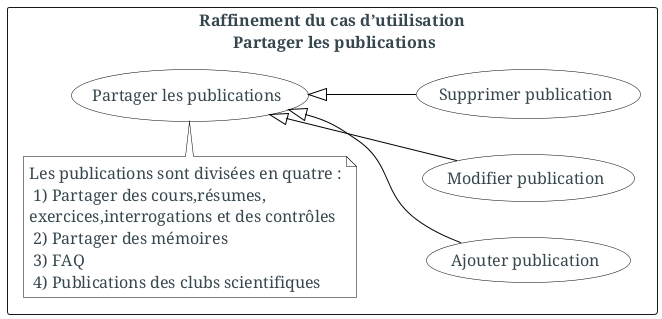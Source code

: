@startuml
left to right direction
skinparam backgroundColor #fff
skinparam defaultFontColor #37474f
skinparam defaultFontSize 16
skinparam defaultFontName serif
skinparam defaultFontStyle bold
skinparam usecaseBackgroundColor #fff
skinparam usecaseBorderColor #000
skinparam usecaseArrowColor #000
skinparam usecaseActorBorderColor black
skinparam noteBackgroundColor #fff
skinparam noteBorderColor #000




rectangle "Raffinement du cas d’utiilisation\n Partager les publications"{

usecase shareContent as "Partager les publications"
note top: Les publications sont divisées en quatre :\n 1) Partager des cours,résumes,\nexercices,interrogations et des contrôles \n 2) Partager des mémoires  \n 3) FAQ \n 4) Publications des clubs scientifiques

usecase add as "Ajouter publication"
usecase edit as "Modifier publication"
    usecase delete as "Supprimer publication"

shareContent <|-- add
shareContent <|-- edit
shareContent <|-- delete





}
@enduml